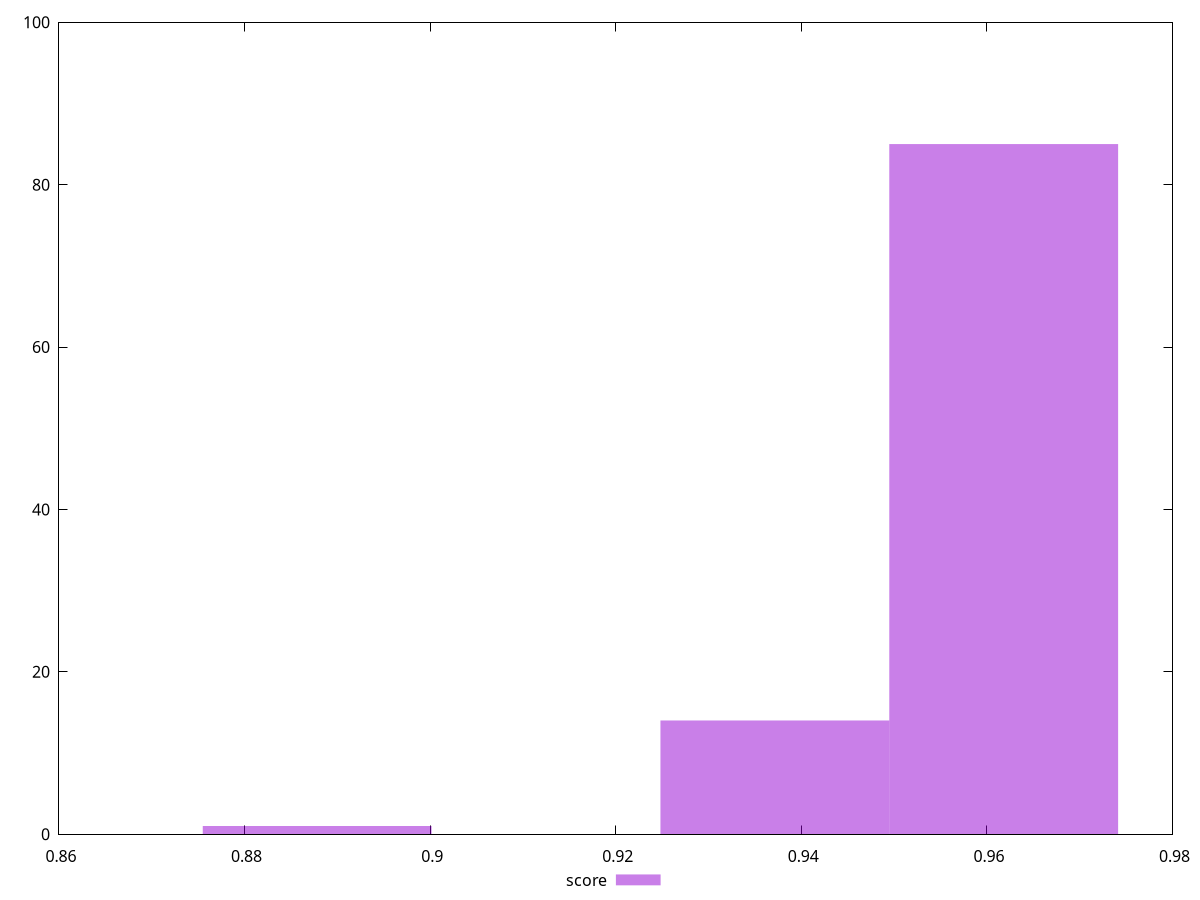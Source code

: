 reset
set terminal svg size 640, 490 enhanced background rgb 'white'
set output "reprap/first-contentful-paint/samples/pages/score/histogram.svg"

$score <<EOF
0.8878239794607083 1
0.9618093110824341 85
0.9371475338751922 14
EOF

set key outside below
set boxwidth 0.0246617772072419
set yrange [0:100]
set style fill transparent solid 0.5 noborder

plot \
  $score title "score" with boxes, \


reset